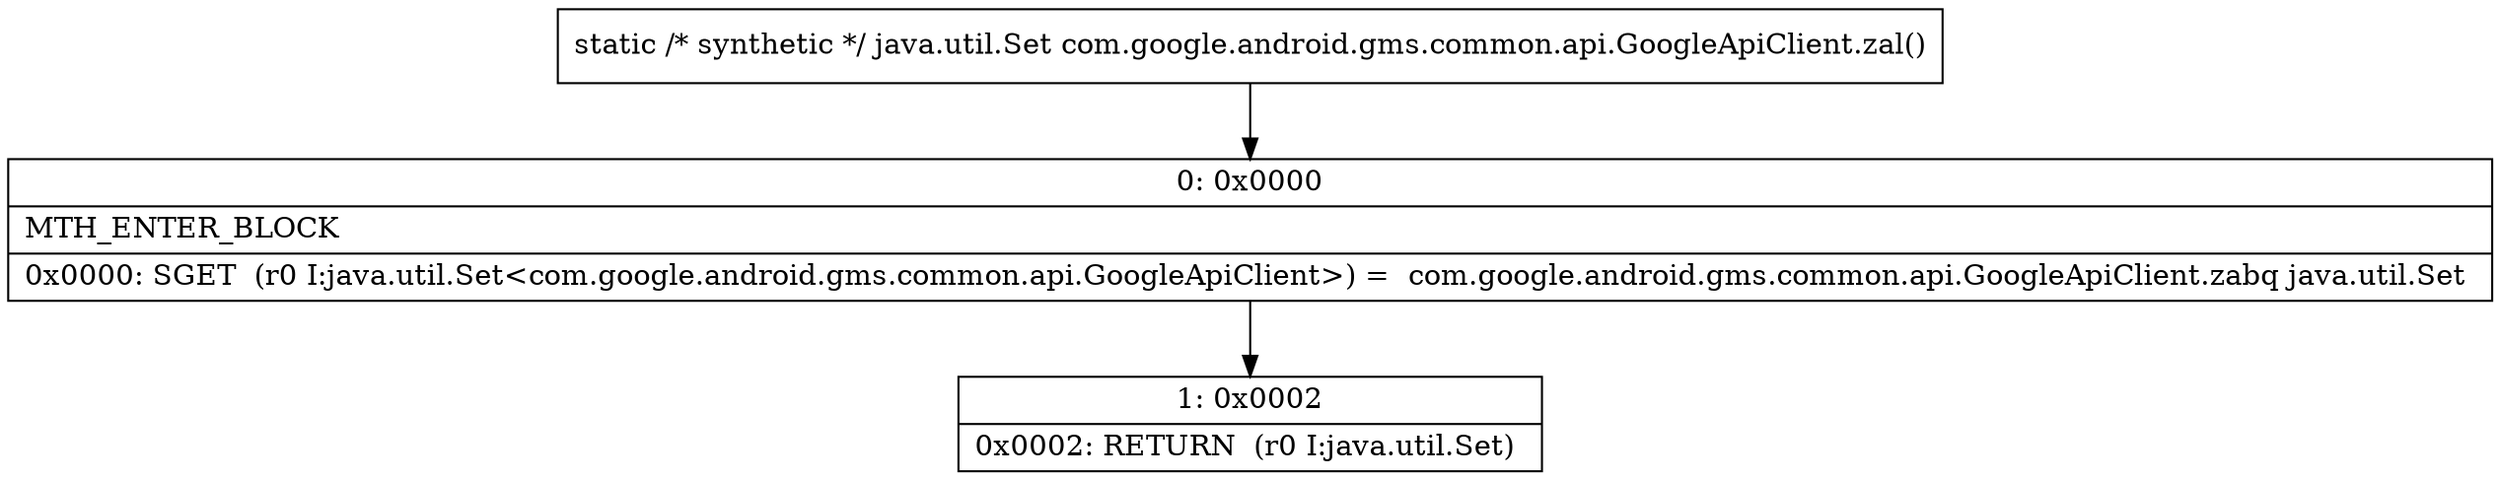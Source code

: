 digraph "CFG forcom.google.android.gms.common.api.GoogleApiClient.zal()Ljava\/util\/Set;" {
Node_0 [shape=record,label="{0\:\ 0x0000|MTH_ENTER_BLOCK\l|0x0000: SGET  (r0 I:java.util.Set\<com.google.android.gms.common.api.GoogleApiClient\>) =  com.google.android.gms.common.api.GoogleApiClient.zabq java.util.Set \l}"];
Node_1 [shape=record,label="{1\:\ 0x0002|0x0002: RETURN  (r0 I:java.util.Set) \l}"];
MethodNode[shape=record,label="{static \/* synthetic *\/ java.util.Set com.google.android.gms.common.api.GoogleApiClient.zal() }"];
MethodNode -> Node_0;
Node_0 -> Node_1;
}

